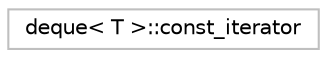 digraph "Graphical Class Hierarchy"
{
 // LATEX_PDF_SIZE
  edge [fontname="Helvetica",fontsize="10",labelfontname="Helvetica",labelfontsize="10"];
  node [fontname="Helvetica",fontsize="10",shape=record];
  rankdir="LR";
  Node0 [label="deque\< T \>::const_iterator",height=0.2,width=0.4,color="grey75", fillcolor="white", style="filled",tooltip="STL iterator class."];
}
